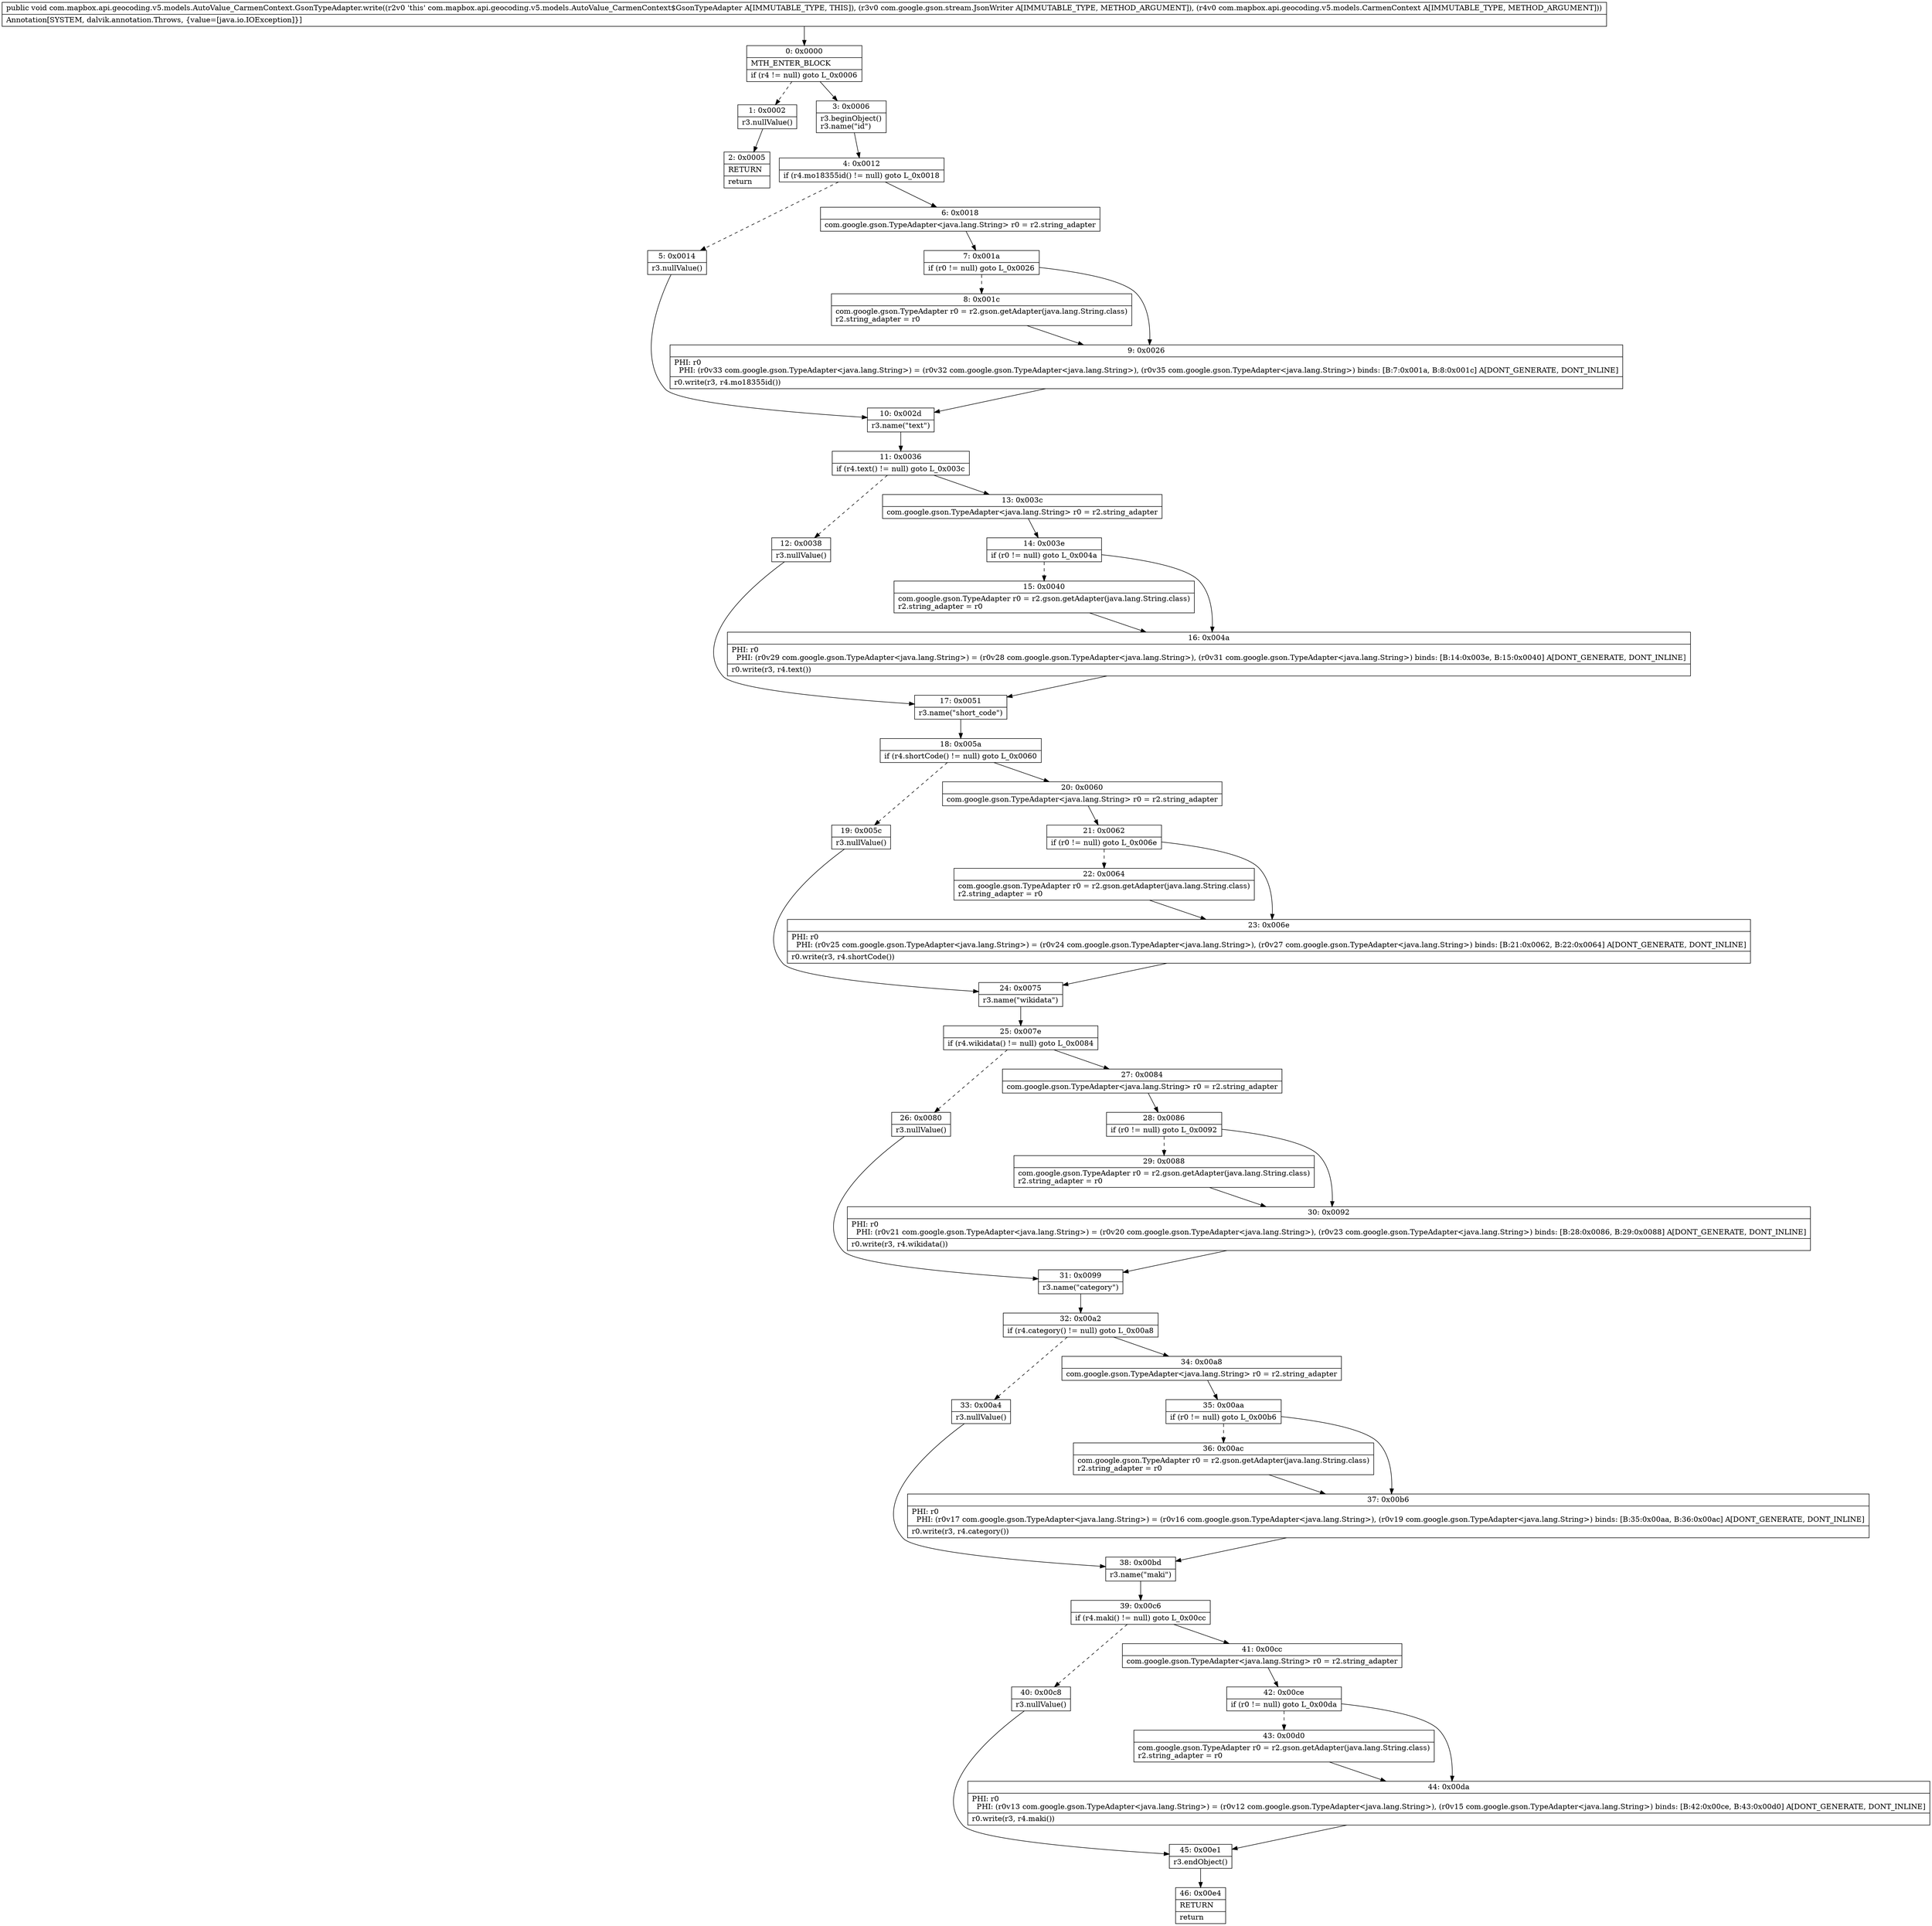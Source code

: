 digraph "CFG forcom.mapbox.api.geocoding.v5.models.AutoValue_CarmenContext.GsonTypeAdapter.write(Lcom\/google\/gson\/stream\/JsonWriter;Lcom\/mapbox\/api\/geocoding\/v5\/models\/CarmenContext;)V" {
Node_0 [shape=record,label="{0\:\ 0x0000|MTH_ENTER_BLOCK\l|if (r4 != null) goto L_0x0006\l}"];
Node_1 [shape=record,label="{1\:\ 0x0002|r3.nullValue()\l}"];
Node_2 [shape=record,label="{2\:\ 0x0005|RETURN\l|return\l}"];
Node_3 [shape=record,label="{3\:\ 0x0006|r3.beginObject()\lr3.name(\"id\")\l}"];
Node_4 [shape=record,label="{4\:\ 0x0012|if (r4.mo18355id() != null) goto L_0x0018\l}"];
Node_5 [shape=record,label="{5\:\ 0x0014|r3.nullValue()\l}"];
Node_6 [shape=record,label="{6\:\ 0x0018|com.google.gson.TypeAdapter\<java.lang.String\> r0 = r2.string_adapter\l}"];
Node_7 [shape=record,label="{7\:\ 0x001a|if (r0 != null) goto L_0x0026\l}"];
Node_8 [shape=record,label="{8\:\ 0x001c|com.google.gson.TypeAdapter r0 = r2.gson.getAdapter(java.lang.String.class)\lr2.string_adapter = r0\l}"];
Node_9 [shape=record,label="{9\:\ 0x0026|PHI: r0 \l  PHI: (r0v33 com.google.gson.TypeAdapter\<java.lang.String\>) = (r0v32 com.google.gson.TypeAdapter\<java.lang.String\>), (r0v35 com.google.gson.TypeAdapter\<java.lang.String\>) binds: [B:7:0x001a, B:8:0x001c] A[DONT_GENERATE, DONT_INLINE]\l|r0.write(r3, r4.mo18355id())\l}"];
Node_10 [shape=record,label="{10\:\ 0x002d|r3.name(\"text\")\l}"];
Node_11 [shape=record,label="{11\:\ 0x0036|if (r4.text() != null) goto L_0x003c\l}"];
Node_12 [shape=record,label="{12\:\ 0x0038|r3.nullValue()\l}"];
Node_13 [shape=record,label="{13\:\ 0x003c|com.google.gson.TypeAdapter\<java.lang.String\> r0 = r2.string_adapter\l}"];
Node_14 [shape=record,label="{14\:\ 0x003e|if (r0 != null) goto L_0x004a\l}"];
Node_15 [shape=record,label="{15\:\ 0x0040|com.google.gson.TypeAdapter r0 = r2.gson.getAdapter(java.lang.String.class)\lr2.string_adapter = r0\l}"];
Node_16 [shape=record,label="{16\:\ 0x004a|PHI: r0 \l  PHI: (r0v29 com.google.gson.TypeAdapter\<java.lang.String\>) = (r0v28 com.google.gson.TypeAdapter\<java.lang.String\>), (r0v31 com.google.gson.TypeAdapter\<java.lang.String\>) binds: [B:14:0x003e, B:15:0x0040] A[DONT_GENERATE, DONT_INLINE]\l|r0.write(r3, r4.text())\l}"];
Node_17 [shape=record,label="{17\:\ 0x0051|r3.name(\"short_code\")\l}"];
Node_18 [shape=record,label="{18\:\ 0x005a|if (r4.shortCode() != null) goto L_0x0060\l}"];
Node_19 [shape=record,label="{19\:\ 0x005c|r3.nullValue()\l}"];
Node_20 [shape=record,label="{20\:\ 0x0060|com.google.gson.TypeAdapter\<java.lang.String\> r0 = r2.string_adapter\l}"];
Node_21 [shape=record,label="{21\:\ 0x0062|if (r0 != null) goto L_0x006e\l}"];
Node_22 [shape=record,label="{22\:\ 0x0064|com.google.gson.TypeAdapter r0 = r2.gson.getAdapter(java.lang.String.class)\lr2.string_adapter = r0\l}"];
Node_23 [shape=record,label="{23\:\ 0x006e|PHI: r0 \l  PHI: (r0v25 com.google.gson.TypeAdapter\<java.lang.String\>) = (r0v24 com.google.gson.TypeAdapter\<java.lang.String\>), (r0v27 com.google.gson.TypeAdapter\<java.lang.String\>) binds: [B:21:0x0062, B:22:0x0064] A[DONT_GENERATE, DONT_INLINE]\l|r0.write(r3, r4.shortCode())\l}"];
Node_24 [shape=record,label="{24\:\ 0x0075|r3.name(\"wikidata\")\l}"];
Node_25 [shape=record,label="{25\:\ 0x007e|if (r4.wikidata() != null) goto L_0x0084\l}"];
Node_26 [shape=record,label="{26\:\ 0x0080|r3.nullValue()\l}"];
Node_27 [shape=record,label="{27\:\ 0x0084|com.google.gson.TypeAdapter\<java.lang.String\> r0 = r2.string_adapter\l}"];
Node_28 [shape=record,label="{28\:\ 0x0086|if (r0 != null) goto L_0x0092\l}"];
Node_29 [shape=record,label="{29\:\ 0x0088|com.google.gson.TypeAdapter r0 = r2.gson.getAdapter(java.lang.String.class)\lr2.string_adapter = r0\l}"];
Node_30 [shape=record,label="{30\:\ 0x0092|PHI: r0 \l  PHI: (r0v21 com.google.gson.TypeAdapter\<java.lang.String\>) = (r0v20 com.google.gson.TypeAdapter\<java.lang.String\>), (r0v23 com.google.gson.TypeAdapter\<java.lang.String\>) binds: [B:28:0x0086, B:29:0x0088] A[DONT_GENERATE, DONT_INLINE]\l|r0.write(r3, r4.wikidata())\l}"];
Node_31 [shape=record,label="{31\:\ 0x0099|r3.name(\"category\")\l}"];
Node_32 [shape=record,label="{32\:\ 0x00a2|if (r4.category() != null) goto L_0x00a8\l}"];
Node_33 [shape=record,label="{33\:\ 0x00a4|r3.nullValue()\l}"];
Node_34 [shape=record,label="{34\:\ 0x00a8|com.google.gson.TypeAdapter\<java.lang.String\> r0 = r2.string_adapter\l}"];
Node_35 [shape=record,label="{35\:\ 0x00aa|if (r0 != null) goto L_0x00b6\l}"];
Node_36 [shape=record,label="{36\:\ 0x00ac|com.google.gson.TypeAdapter r0 = r2.gson.getAdapter(java.lang.String.class)\lr2.string_adapter = r0\l}"];
Node_37 [shape=record,label="{37\:\ 0x00b6|PHI: r0 \l  PHI: (r0v17 com.google.gson.TypeAdapter\<java.lang.String\>) = (r0v16 com.google.gson.TypeAdapter\<java.lang.String\>), (r0v19 com.google.gson.TypeAdapter\<java.lang.String\>) binds: [B:35:0x00aa, B:36:0x00ac] A[DONT_GENERATE, DONT_INLINE]\l|r0.write(r3, r4.category())\l}"];
Node_38 [shape=record,label="{38\:\ 0x00bd|r3.name(\"maki\")\l}"];
Node_39 [shape=record,label="{39\:\ 0x00c6|if (r4.maki() != null) goto L_0x00cc\l}"];
Node_40 [shape=record,label="{40\:\ 0x00c8|r3.nullValue()\l}"];
Node_41 [shape=record,label="{41\:\ 0x00cc|com.google.gson.TypeAdapter\<java.lang.String\> r0 = r2.string_adapter\l}"];
Node_42 [shape=record,label="{42\:\ 0x00ce|if (r0 != null) goto L_0x00da\l}"];
Node_43 [shape=record,label="{43\:\ 0x00d0|com.google.gson.TypeAdapter r0 = r2.gson.getAdapter(java.lang.String.class)\lr2.string_adapter = r0\l}"];
Node_44 [shape=record,label="{44\:\ 0x00da|PHI: r0 \l  PHI: (r0v13 com.google.gson.TypeAdapter\<java.lang.String\>) = (r0v12 com.google.gson.TypeAdapter\<java.lang.String\>), (r0v15 com.google.gson.TypeAdapter\<java.lang.String\>) binds: [B:42:0x00ce, B:43:0x00d0] A[DONT_GENERATE, DONT_INLINE]\l|r0.write(r3, r4.maki())\l}"];
Node_45 [shape=record,label="{45\:\ 0x00e1|r3.endObject()\l}"];
Node_46 [shape=record,label="{46\:\ 0x00e4|RETURN\l|return\l}"];
MethodNode[shape=record,label="{public void com.mapbox.api.geocoding.v5.models.AutoValue_CarmenContext.GsonTypeAdapter.write((r2v0 'this' com.mapbox.api.geocoding.v5.models.AutoValue_CarmenContext$GsonTypeAdapter A[IMMUTABLE_TYPE, THIS]), (r3v0 com.google.gson.stream.JsonWriter A[IMMUTABLE_TYPE, METHOD_ARGUMENT]), (r4v0 com.mapbox.api.geocoding.v5.models.CarmenContext A[IMMUTABLE_TYPE, METHOD_ARGUMENT]))  | Annotation[SYSTEM, dalvik.annotation.Throws, \{value=[java.io.IOException]\}]\l}"];
MethodNode -> Node_0;
Node_0 -> Node_1[style=dashed];
Node_0 -> Node_3;
Node_1 -> Node_2;
Node_3 -> Node_4;
Node_4 -> Node_5[style=dashed];
Node_4 -> Node_6;
Node_5 -> Node_10;
Node_6 -> Node_7;
Node_7 -> Node_8[style=dashed];
Node_7 -> Node_9;
Node_8 -> Node_9;
Node_9 -> Node_10;
Node_10 -> Node_11;
Node_11 -> Node_12[style=dashed];
Node_11 -> Node_13;
Node_12 -> Node_17;
Node_13 -> Node_14;
Node_14 -> Node_15[style=dashed];
Node_14 -> Node_16;
Node_15 -> Node_16;
Node_16 -> Node_17;
Node_17 -> Node_18;
Node_18 -> Node_19[style=dashed];
Node_18 -> Node_20;
Node_19 -> Node_24;
Node_20 -> Node_21;
Node_21 -> Node_22[style=dashed];
Node_21 -> Node_23;
Node_22 -> Node_23;
Node_23 -> Node_24;
Node_24 -> Node_25;
Node_25 -> Node_26[style=dashed];
Node_25 -> Node_27;
Node_26 -> Node_31;
Node_27 -> Node_28;
Node_28 -> Node_29[style=dashed];
Node_28 -> Node_30;
Node_29 -> Node_30;
Node_30 -> Node_31;
Node_31 -> Node_32;
Node_32 -> Node_33[style=dashed];
Node_32 -> Node_34;
Node_33 -> Node_38;
Node_34 -> Node_35;
Node_35 -> Node_36[style=dashed];
Node_35 -> Node_37;
Node_36 -> Node_37;
Node_37 -> Node_38;
Node_38 -> Node_39;
Node_39 -> Node_40[style=dashed];
Node_39 -> Node_41;
Node_40 -> Node_45;
Node_41 -> Node_42;
Node_42 -> Node_43[style=dashed];
Node_42 -> Node_44;
Node_43 -> Node_44;
Node_44 -> Node_45;
Node_45 -> Node_46;
}

